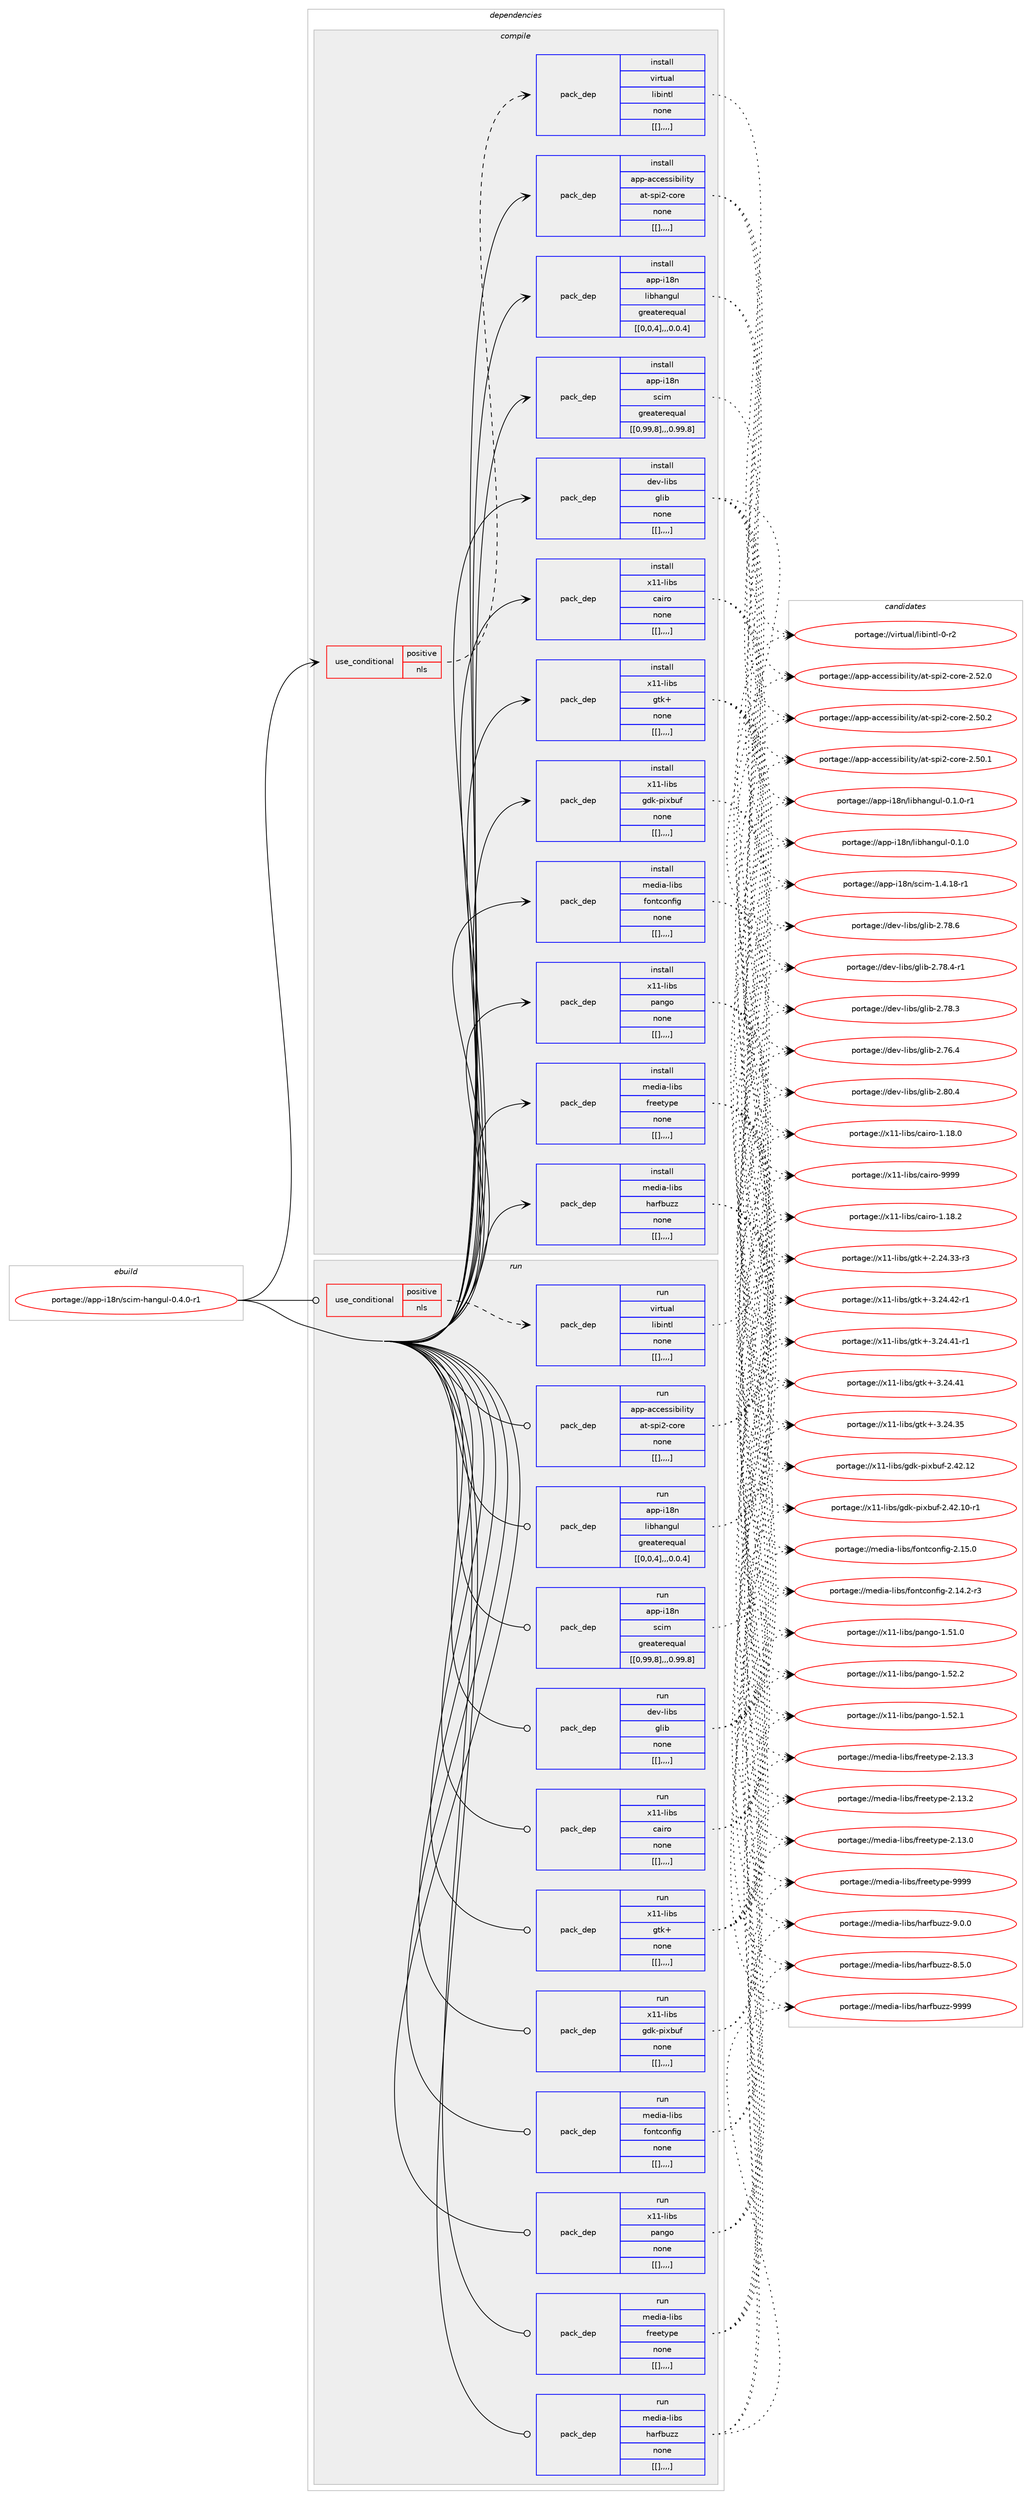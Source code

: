 digraph prolog {

# *************
# Graph options
# *************

newrank=true;
concentrate=true;
compound=true;
graph [rankdir=LR,fontname=Helvetica,fontsize=10,ranksep=1.5];#, ranksep=2.5, nodesep=0.2];
edge  [arrowhead=vee];
node  [fontname=Helvetica,fontsize=10];

# **********
# The ebuild
# **********

subgraph cluster_leftcol {
color=gray;
label=<<i>ebuild</i>>;
id [label="portage://app-i18n/scim-hangul-0.4.0-r1", color=red, width=4, href="../app-i18n/scim-hangul-0.4.0-r1.svg"];
}

# ****************
# The dependencies
# ****************

subgraph cluster_midcol {
color=gray;
label=<<i>dependencies</i>>;
subgraph cluster_compile {
fillcolor="#eeeeee";
style=filled;
label=<<i>compile</i>>;
subgraph cond11425 {
dependency38943 [label=<<TABLE BORDER="0" CELLBORDER="1" CELLSPACING="0" CELLPADDING="4"><TR><TD ROWSPAN="3" CELLPADDING="10">use_conditional</TD></TR><TR><TD>positive</TD></TR><TR><TD>nls</TD></TR></TABLE>>, shape=none, color=red];
subgraph pack27143 {
dependency38944 [label=<<TABLE BORDER="0" CELLBORDER="1" CELLSPACING="0" CELLPADDING="4" WIDTH="220"><TR><TD ROWSPAN="6" CELLPADDING="30">pack_dep</TD></TR><TR><TD WIDTH="110">install</TD></TR><TR><TD>virtual</TD></TR><TR><TD>libintl</TD></TR><TR><TD>none</TD></TR><TR><TD>[[],,,,]</TD></TR></TABLE>>, shape=none, color=blue];
}
dependency38943:e -> dependency38944:w [weight=20,style="dashed",arrowhead="vee"];
}
id:e -> dependency38943:w [weight=20,style="solid",arrowhead="vee"];
subgraph pack27144 {
dependency38945 [label=<<TABLE BORDER="0" CELLBORDER="1" CELLSPACING="0" CELLPADDING="4" WIDTH="220"><TR><TD ROWSPAN="6" CELLPADDING="30">pack_dep</TD></TR><TR><TD WIDTH="110">install</TD></TR><TR><TD>app-accessibility</TD></TR><TR><TD>at-spi2-core</TD></TR><TR><TD>none</TD></TR><TR><TD>[[],,,,]</TD></TR></TABLE>>, shape=none, color=blue];
}
id:e -> dependency38945:w [weight=20,style="solid",arrowhead="vee"];
subgraph pack27145 {
dependency38946 [label=<<TABLE BORDER="0" CELLBORDER="1" CELLSPACING="0" CELLPADDING="4" WIDTH="220"><TR><TD ROWSPAN="6" CELLPADDING="30">pack_dep</TD></TR><TR><TD WIDTH="110">install</TD></TR><TR><TD>app-i18n</TD></TR><TR><TD>libhangul</TD></TR><TR><TD>greaterequal</TD></TR><TR><TD>[[0,0,4],,,0.0.4]</TD></TR></TABLE>>, shape=none, color=blue];
}
id:e -> dependency38946:w [weight=20,style="solid",arrowhead="vee"];
subgraph pack27146 {
dependency38947 [label=<<TABLE BORDER="0" CELLBORDER="1" CELLSPACING="0" CELLPADDING="4" WIDTH="220"><TR><TD ROWSPAN="6" CELLPADDING="30">pack_dep</TD></TR><TR><TD WIDTH="110">install</TD></TR><TR><TD>app-i18n</TD></TR><TR><TD>scim</TD></TR><TR><TD>greaterequal</TD></TR><TR><TD>[[0,99,8],,,0.99.8]</TD></TR></TABLE>>, shape=none, color=blue];
}
id:e -> dependency38947:w [weight=20,style="solid",arrowhead="vee"];
subgraph pack27147 {
dependency38948 [label=<<TABLE BORDER="0" CELLBORDER="1" CELLSPACING="0" CELLPADDING="4" WIDTH="220"><TR><TD ROWSPAN="6" CELLPADDING="30">pack_dep</TD></TR><TR><TD WIDTH="110">install</TD></TR><TR><TD>dev-libs</TD></TR><TR><TD>glib</TD></TR><TR><TD>none</TD></TR><TR><TD>[[],,,,]</TD></TR></TABLE>>, shape=none, color=blue];
}
id:e -> dependency38948:w [weight=20,style="solid",arrowhead="vee"];
subgraph pack27148 {
dependency38949 [label=<<TABLE BORDER="0" CELLBORDER="1" CELLSPACING="0" CELLPADDING="4" WIDTH="220"><TR><TD ROWSPAN="6" CELLPADDING="30">pack_dep</TD></TR><TR><TD WIDTH="110">install</TD></TR><TR><TD>media-libs</TD></TR><TR><TD>fontconfig</TD></TR><TR><TD>none</TD></TR><TR><TD>[[],,,,]</TD></TR></TABLE>>, shape=none, color=blue];
}
id:e -> dependency38949:w [weight=20,style="solid",arrowhead="vee"];
subgraph pack27149 {
dependency38950 [label=<<TABLE BORDER="0" CELLBORDER="1" CELLSPACING="0" CELLPADDING="4" WIDTH="220"><TR><TD ROWSPAN="6" CELLPADDING="30">pack_dep</TD></TR><TR><TD WIDTH="110">install</TD></TR><TR><TD>media-libs</TD></TR><TR><TD>freetype</TD></TR><TR><TD>none</TD></TR><TR><TD>[[],,,,]</TD></TR></TABLE>>, shape=none, color=blue];
}
id:e -> dependency38950:w [weight=20,style="solid",arrowhead="vee"];
subgraph pack27150 {
dependency38951 [label=<<TABLE BORDER="0" CELLBORDER="1" CELLSPACING="0" CELLPADDING="4" WIDTH="220"><TR><TD ROWSPAN="6" CELLPADDING="30">pack_dep</TD></TR><TR><TD WIDTH="110">install</TD></TR><TR><TD>media-libs</TD></TR><TR><TD>harfbuzz</TD></TR><TR><TD>none</TD></TR><TR><TD>[[],,,,]</TD></TR></TABLE>>, shape=none, color=blue];
}
id:e -> dependency38951:w [weight=20,style="solid",arrowhead="vee"];
subgraph pack27151 {
dependency38952 [label=<<TABLE BORDER="0" CELLBORDER="1" CELLSPACING="0" CELLPADDING="4" WIDTH="220"><TR><TD ROWSPAN="6" CELLPADDING="30">pack_dep</TD></TR><TR><TD WIDTH="110">install</TD></TR><TR><TD>x11-libs</TD></TR><TR><TD>cairo</TD></TR><TR><TD>none</TD></TR><TR><TD>[[],,,,]</TD></TR></TABLE>>, shape=none, color=blue];
}
id:e -> dependency38952:w [weight=20,style="solid",arrowhead="vee"];
subgraph pack27152 {
dependency38953 [label=<<TABLE BORDER="0" CELLBORDER="1" CELLSPACING="0" CELLPADDING="4" WIDTH="220"><TR><TD ROWSPAN="6" CELLPADDING="30">pack_dep</TD></TR><TR><TD WIDTH="110">install</TD></TR><TR><TD>x11-libs</TD></TR><TR><TD>gdk-pixbuf</TD></TR><TR><TD>none</TD></TR><TR><TD>[[],,,,]</TD></TR></TABLE>>, shape=none, color=blue];
}
id:e -> dependency38953:w [weight=20,style="solid",arrowhead="vee"];
subgraph pack27153 {
dependency38954 [label=<<TABLE BORDER="0" CELLBORDER="1" CELLSPACING="0" CELLPADDING="4" WIDTH="220"><TR><TD ROWSPAN="6" CELLPADDING="30">pack_dep</TD></TR><TR><TD WIDTH="110">install</TD></TR><TR><TD>x11-libs</TD></TR><TR><TD>gtk+</TD></TR><TR><TD>none</TD></TR><TR><TD>[[],,,,]</TD></TR></TABLE>>, shape=none, color=blue];
}
id:e -> dependency38954:w [weight=20,style="solid",arrowhead="vee"];
subgraph pack27154 {
dependency38955 [label=<<TABLE BORDER="0" CELLBORDER="1" CELLSPACING="0" CELLPADDING="4" WIDTH="220"><TR><TD ROWSPAN="6" CELLPADDING="30">pack_dep</TD></TR><TR><TD WIDTH="110">install</TD></TR><TR><TD>x11-libs</TD></TR><TR><TD>pango</TD></TR><TR><TD>none</TD></TR><TR><TD>[[],,,,]</TD></TR></TABLE>>, shape=none, color=blue];
}
id:e -> dependency38955:w [weight=20,style="solid",arrowhead="vee"];
}
subgraph cluster_compileandrun {
fillcolor="#eeeeee";
style=filled;
label=<<i>compile and run</i>>;
}
subgraph cluster_run {
fillcolor="#eeeeee";
style=filled;
label=<<i>run</i>>;
subgraph cond11426 {
dependency38956 [label=<<TABLE BORDER="0" CELLBORDER="1" CELLSPACING="0" CELLPADDING="4"><TR><TD ROWSPAN="3" CELLPADDING="10">use_conditional</TD></TR><TR><TD>positive</TD></TR><TR><TD>nls</TD></TR></TABLE>>, shape=none, color=red];
subgraph pack27155 {
dependency38957 [label=<<TABLE BORDER="0" CELLBORDER="1" CELLSPACING="0" CELLPADDING="4" WIDTH="220"><TR><TD ROWSPAN="6" CELLPADDING="30">pack_dep</TD></TR><TR><TD WIDTH="110">run</TD></TR><TR><TD>virtual</TD></TR><TR><TD>libintl</TD></TR><TR><TD>none</TD></TR><TR><TD>[[],,,,]</TD></TR></TABLE>>, shape=none, color=blue];
}
dependency38956:e -> dependency38957:w [weight=20,style="dashed",arrowhead="vee"];
}
id:e -> dependency38956:w [weight=20,style="solid",arrowhead="odot"];
subgraph pack27156 {
dependency38958 [label=<<TABLE BORDER="0" CELLBORDER="1" CELLSPACING="0" CELLPADDING="4" WIDTH="220"><TR><TD ROWSPAN="6" CELLPADDING="30">pack_dep</TD></TR><TR><TD WIDTH="110">run</TD></TR><TR><TD>app-accessibility</TD></TR><TR><TD>at-spi2-core</TD></TR><TR><TD>none</TD></TR><TR><TD>[[],,,,]</TD></TR></TABLE>>, shape=none, color=blue];
}
id:e -> dependency38958:w [weight=20,style="solid",arrowhead="odot"];
subgraph pack27157 {
dependency38959 [label=<<TABLE BORDER="0" CELLBORDER="1" CELLSPACING="0" CELLPADDING="4" WIDTH="220"><TR><TD ROWSPAN="6" CELLPADDING="30">pack_dep</TD></TR><TR><TD WIDTH="110">run</TD></TR><TR><TD>app-i18n</TD></TR><TR><TD>libhangul</TD></TR><TR><TD>greaterequal</TD></TR><TR><TD>[[0,0,4],,,0.0.4]</TD></TR></TABLE>>, shape=none, color=blue];
}
id:e -> dependency38959:w [weight=20,style="solid",arrowhead="odot"];
subgraph pack27158 {
dependency38960 [label=<<TABLE BORDER="0" CELLBORDER="1" CELLSPACING="0" CELLPADDING="4" WIDTH="220"><TR><TD ROWSPAN="6" CELLPADDING="30">pack_dep</TD></TR><TR><TD WIDTH="110">run</TD></TR><TR><TD>app-i18n</TD></TR><TR><TD>scim</TD></TR><TR><TD>greaterequal</TD></TR><TR><TD>[[0,99,8],,,0.99.8]</TD></TR></TABLE>>, shape=none, color=blue];
}
id:e -> dependency38960:w [weight=20,style="solid",arrowhead="odot"];
subgraph pack27159 {
dependency38961 [label=<<TABLE BORDER="0" CELLBORDER="1" CELLSPACING="0" CELLPADDING="4" WIDTH="220"><TR><TD ROWSPAN="6" CELLPADDING="30">pack_dep</TD></TR><TR><TD WIDTH="110">run</TD></TR><TR><TD>dev-libs</TD></TR><TR><TD>glib</TD></TR><TR><TD>none</TD></TR><TR><TD>[[],,,,]</TD></TR></TABLE>>, shape=none, color=blue];
}
id:e -> dependency38961:w [weight=20,style="solid",arrowhead="odot"];
subgraph pack27160 {
dependency38962 [label=<<TABLE BORDER="0" CELLBORDER="1" CELLSPACING="0" CELLPADDING="4" WIDTH="220"><TR><TD ROWSPAN="6" CELLPADDING="30">pack_dep</TD></TR><TR><TD WIDTH="110">run</TD></TR><TR><TD>media-libs</TD></TR><TR><TD>fontconfig</TD></TR><TR><TD>none</TD></TR><TR><TD>[[],,,,]</TD></TR></TABLE>>, shape=none, color=blue];
}
id:e -> dependency38962:w [weight=20,style="solid",arrowhead="odot"];
subgraph pack27161 {
dependency38963 [label=<<TABLE BORDER="0" CELLBORDER="1" CELLSPACING="0" CELLPADDING="4" WIDTH="220"><TR><TD ROWSPAN="6" CELLPADDING="30">pack_dep</TD></TR><TR><TD WIDTH="110">run</TD></TR><TR><TD>media-libs</TD></TR><TR><TD>freetype</TD></TR><TR><TD>none</TD></TR><TR><TD>[[],,,,]</TD></TR></TABLE>>, shape=none, color=blue];
}
id:e -> dependency38963:w [weight=20,style="solid",arrowhead="odot"];
subgraph pack27162 {
dependency38964 [label=<<TABLE BORDER="0" CELLBORDER="1" CELLSPACING="0" CELLPADDING="4" WIDTH="220"><TR><TD ROWSPAN="6" CELLPADDING="30">pack_dep</TD></TR><TR><TD WIDTH="110">run</TD></TR><TR><TD>media-libs</TD></TR><TR><TD>harfbuzz</TD></TR><TR><TD>none</TD></TR><TR><TD>[[],,,,]</TD></TR></TABLE>>, shape=none, color=blue];
}
id:e -> dependency38964:w [weight=20,style="solid",arrowhead="odot"];
subgraph pack27163 {
dependency38965 [label=<<TABLE BORDER="0" CELLBORDER="1" CELLSPACING="0" CELLPADDING="4" WIDTH="220"><TR><TD ROWSPAN="6" CELLPADDING="30">pack_dep</TD></TR><TR><TD WIDTH="110">run</TD></TR><TR><TD>x11-libs</TD></TR><TR><TD>cairo</TD></TR><TR><TD>none</TD></TR><TR><TD>[[],,,,]</TD></TR></TABLE>>, shape=none, color=blue];
}
id:e -> dependency38965:w [weight=20,style="solid",arrowhead="odot"];
subgraph pack27164 {
dependency38966 [label=<<TABLE BORDER="0" CELLBORDER="1" CELLSPACING="0" CELLPADDING="4" WIDTH="220"><TR><TD ROWSPAN="6" CELLPADDING="30">pack_dep</TD></TR><TR><TD WIDTH="110">run</TD></TR><TR><TD>x11-libs</TD></TR><TR><TD>gdk-pixbuf</TD></TR><TR><TD>none</TD></TR><TR><TD>[[],,,,]</TD></TR></TABLE>>, shape=none, color=blue];
}
id:e -> dependency38966:w [weight=20,style="solid",arrowhead="odot"];
subgraph pack27165 {
dependency38967 [label=<<TABLE BORDER="0" CELLBORDER="1" CELLSPACING="0" CELLPADDING="4" WIDTH="220"><TR><TD ROWSPAN="6" CELLPADDING="30">pack_dep</TD></TR><TR><TD WIDTH="110">run</TD></TR><TR><TD>x11-libs</TD></TR><TR><TD>gtk+</TD></TR><TR><TD>none</TD></TR><TR><TD>[[],,,,]</TD></TR></TABLE>>, shape=none, color=blue];
}
id:e -> dependency38967:w [weight=20,style="solid",arrowhead="odot"];
subgraph pack27166 {
dependency38968 [label=<<TABLE BORDER="0" CELLBORDER="1" CELLSPACING="0" CELLPADDING="4" WIDTH="220"><TR><TD ROWSPAN="6" CELLPADDING="30">pack_dep</TD></TR><TR><TD WIDTH="110">run</TD></TR><TR><TD>x11-libs</TD></TR><TR><TD>pango</TD></TR><TR><TD>none</TD></TR><TR><TD>[[],,,,]</TD></TR></TABLE>>, shape=none, color=blue];
}
id:e -> dependency38968:w [weight=20,style="solid",arrowhead="odot"];
}
}

# **************
# The candidates
# **************

subgraph cluster_choices {
rank=same;
color=gray;
label=<<i>candidates</i>>;

subgraph choice27143 {
color=black;
nodesep=1;
choice11810511411611797108471081059810511011610845484511450 [label="portage://virtual/libintl-0-r2", color=red, width=4,href="../virtual/libintl-0-r2.svg"];
dependency38944:e -> choice11810511411611797108471081059810511011610845484511450:w [style=dotted,weight="100"];
}
subgraph choice27144 {
color=black;
nodesep=1;
choice97112112459799991011151151059810510810511612147971164511511210550459911111410145504653504648 [label="portage://app-accessibility/at-spi2-core-2.52.0", color=red, width=4,href="../app-accessibility/at-spi2-core-2.52.0.svg"];
choice97112112459799991011151151059810510810511612147971164511511210550459911111410145504653484650 [label="portage://app-accessibility/at-spi2-core-2.50.2", color=red, width=4,href="../app-accessibility/at-spi2-core-2.50.2.svg"];
choice97112112459799991011151151059810510810511612147971164511511210550459911111410145504653484649 [label="portage://app-accessibility/at-spi2-core-2.50.1", color=red, width=4,href="../app-accessibility/at-spi2-core-2.50.1.svg"];
dependency38945:e -> choice97112112459799991011151151059810510810511612147971164511511210550459911111410145504653504648:w [style=dotted,weight="100"];
dependency38945:e -> choice97112112459799991011151151059810510810511612147971164511511210550459911111410145504653484650:w [style=dotted,weight="100"];
dependency38945:e -> choice97112112459799991011151151059810510810511612147971164511511210550459911111410145504653484649:w [style=dotted,weight="100"];
}
subgraph choice27145 {
color=black;
nodesep=1;
choice971121124510549561104710810598104971101031171084548464946484511449 [label="portage://app-i18n/libhangul-0.1.0-r1", color=red, width=4,href="../app-i18n/libhangul-0.1.0-r1.svg"];
choice97112112451054956110471081059810497110103117108454846494648 [label="portage://app-i18n/libhangul-0.1.0", color=red, width=4,href="../app-i18n/libhangul-0.1.0.svg"];
dependency38946:e -> choice971121124510549561104710810598104971101031171084548464946484511449:w [style=dotted,weight="100"];
dependency38946:e -> choice97112112451054956110471081059810497110103117108454846494648:w [style=dotted,weight="100"];
}
subgraph choice27146 {
color=black;
nodesep=1;
choice971121124510549561104711599105109454946524649564511449 [label="portage://app-i18n/scim-1.4.18-r1", color=red, width=4,href="../app-i18n/scim-1.4.18-r1.svg"];
dependency38947:e -> choice971121124510549561104711599105109454946524649564511449:w [style=dotted,weight="100"];
}
subgraph choice27147 {
color=black;
nodesep=1;
choice1001011184510810598115471031081059845504656484652 [label="portage://dev-libs/glib-2.80.4", color=red, width=4,href="../dev-libs/glib-2.80.4.svg"];
choice1001011184510810598115471031081059845504655564654 [label="portage://dev-libs/glib-2.78.6", color=red, width=4,href="../dev-libs/glib-2.78.6.svg"];
choice10010111845108105981154710310810598455046555646524511449 [label="portage://dev-libs/glib-2.78.4-r1", color=red, width=4,href="../dev-libs/glib-2.78.4-r1.svg"];
choice1001011184510810598115471031081059845504655564651 [label="portage://dev-libs/glib-2.78.3", color=red, width=4,href="../dev-libs/glib-2.78.3.svg"];
choice1001011184510810598115471031081059845504655544652 [label="portage://dev-libs/glib-2.76.4", color=red, width=4,href="../dev-libs/glib-2.76.4.svg"];
dependency38948:e -> choice1001011184510810598115471031081059845504656484652:w [style=dotted,weight="100"];
dependency38948:e -> choice1001011184510810598115471031081059845504655564654:w [style=dotted,weight="100"];
dependency38948:e -> choice10010111845108105981154710310810598455046555646524511449:w [style=dotted,weight="100"];
dependency38948:e -> choice1001011184510810598115471031081059845504655564651:w [style=dotted,weight="100"];
dependency38948:e -> choice1001011184510810598115471031081059845504655544652:w [style=dotted,weight="100"];
}
subgraph choice27148 {
color=black;
nodesep=1;
choice109101100105974510810598115471021111101169911111010210510345504649534648 [label="portage://media-libs/fontconfig-2.15.0", color=red, width=4,href="../media-libs/fontconfig-2.15.0.svg"];
choice1091011001059745108105981154710211111011699111110102105103455046495246504511451 [label="portage://media-libs/fontconfig-2.14.2-r3", color=red, width=4,href="../media-libs/fontconfig-2.14.2-r3.svg"];
dependency38949:e -> choice109101100105974510810598115471021111101169911111010210510345504649534648:w [style=dotted,weight="100"];
dependency38949:e -> choice1091011001059745108105981154710211111011699111110102105103455046495246504511451:w [style=dotted,weight="100"];
}
subgraph choice27149 {
color=black;
nodesep=1;
choice109101100105974510810598115471021141011011161211121014557575757 [label="portage://media-libs/freetype-9999", color=red, width=4,href="../media-libs/freetype-9999.svg"];
choice1091011001059745108105981154710211410110111612111210145504649514651 [label="portage://media-libs/freetype-2.13.3", color=red, width=4,href="../media-libs/freetype-2.13.3.svg"];
choice1091011001059745108105981154710211410110111612111210145504649514650 [label="portage://media-libs/freetype-2.13.2", color=red, width=4,href="../media-libs/freetype-2.13.2.svg"];
choice1091011001059745108105981154710211410110111612111210145504649514648 [label="portage://media-libs/freetype-2.13.0", color=red, width=4,href="../media-libs/freetype-2.13.0.svg"];
dependency38950:e -> choice109101100105974510810598115471021141011011161211121014557575757:w [style=dotted,weight="100"];
dependency38950:e -> choice1091011001059745108105981154710211410110111612111210145504649514651:w [style=dotted,weight="100"];
dependency38950:e -> choice1091011001059745108105981154710211410110111612111210145504649514650:w [style=dotted,weight="100"];
dependency38950:e -> choice1091011001059745108105981154710211410110111612111210145504649514648:w [style=dotted,weight="100"];
}
subgraph choice27150 {
color=black;
nodesep=1;
choice1091011001059745108105981154710497114102981171221224557575757 [label="portage://media-libs/harfbuzz-9999", color=red, width=4,href="../media-libs/harfbuzz-9999.svg"];
choice109101100105974510810598115471049711410298117122122455746484648 [label="portage://media-libs/harfbuzz-9.0.0", color=red, width=4,href="../media-libs/harfbuzz-9.0.0.svg"];
choice109101100105974510810598115471049711410298117122122455646534648 [label="portage://media-libs/harfbuzz-8.5.0", color=red, width=4,href="../media-libs/harfbuzz-8.5.0.svg"];
dependency38951:e -> choice1091011001059745108105981154710497114102981171221224557575757:w [style=dotted,weight="100"];
dependency38951:e -> choice109101100105974510810598115471049711410298117122122455746484648:w [style=dotted,weight="100"];
dependency38951:e -> choice109101100105974510810598115471049711410298117122122455646534648:w [style=dotted,weight="100"];
}
subgraph choice27151 {
color=black;
nodesep=1;
choice120494945108105981154799971051141114557575757 [label="portage://x11-libs/cairo-9999", color=red, width=4,href="../x11-libs/cairo-9999.svg"];
choice1204949451081059811547999710511411145494649564650 [label="portage://x11-libs/cairo-1.18.2", color=red, width=4,href="../x11-libs/cairo-1.18.2.svg"];
choice1204949451081059811547999710511411145494649564648 [label="portage://x11-libs/cairo-1.18.0", color=red, width=4,href="../x11-libs/cairo-1.18.0.svg"];
dependency38952:e -> choice120494945108105981154799971051141114557575757:w [style=dotted,weight="100"];
dependency38952:e -> choice1204949451081059811547999710511411145494649564650:w [style=dotted,weight="100"];
dependency38952:e -> choice1204949451081059811547999710511411145494649564648:w [style=dotted,weight="100"];
}
subgraph choice27152 {
color=black;
nodesep=1;
choice120494945108105981154710310010745112105120981171024550465250464950 [label="portage://x11-libs/gdk-pixbuf-2.42.12", color=red, width=4,href="../x11-libs/gdk-pixbuf-2.42.12.svg"];
choice1204949451081059811547103100107451121051209811710245504652504649484511449 [label="portage://x11-libs/gdk-pixbuf-2.42.10-r1", color=red, width=4,href="../x11-libs/gdk-pixbuf-2.42.10-r1.svg"];
dependency38953:e -> choice120494945108105981154710310010745112105120981171024550465250464950:w [style=dotted,weight="100"];
dependency38953:e -> choice1204949451081059811547103100107451121051209811710245504652504649484511449:w [style=dotted,weight="100"];
}
subgraph choice27153 {
color=black;
nodesep=1;
choice12049494510810598115471031161074345514650524652504511449 [label="portage://x11-libs/gtk+-3.24.42-r1", color=red, width=4,href="../x11-libs/gtk+-3.24.42-r1.svg"];
choice12049494510810598115471031161074345514650524652494511449 [label="portage://x11-libs/gtk+-3.24.41-r1", color=red, width=4,href="../x11-libs/gtk+-3.24.41-r1.svg"];
choice1204949451081059811547103116107434551465052465249 [label="portage://x11-libs/gtk+-3.24.41", color=red, width=4,href="../x11-libs/gtk+-3.24.41.svg"];
choice1204949451081059811547103116107434551465052465153 [label="portage://x11-libs/gtk+-3.24.35", color=red, width=4,href="../x11-libs/gtk+-3.24.35.svg"];
choice12049494510810598115471031161074345504650524651514511451 [label="portage://x11-libs/gtk+-2.24.33-r3", color=red, width=4,href="../x11-libs/gtk+-2.24.33-r3.svg"];
dependency38954:e -> choice12049494510810598115471031161074345514650524652504511449:w [style=dotted,weight="100"];
dependency38954:e -> choice12049494510810598115471031161074345514650524652494511449:w [style=dotted,weight="100"];
dependency38954:e -> choice1204949451081059811547103116107434551465052465249:w [style=dotted,weight="100"];
dependency38954:e -> choice1204949451081059811547103116107434551465052465153:w [style=dotted,weight="100"];
dependency38954:e -> choice12049494510810598115471031161074345504650524651514511451:w [style=dotted,weight="100"];
}
subgraph choice27154 {
color=black;
nodesep=1;
choice12049494510810598115471129711010311145494653504650 [label="portage://x11-libs/pango-1.52.2", color=red, width=4,href="../x11-libs/pango-1.52.2.svg"];
choice12049494510810598115471129711010311145494653504649 [label="portage://x11-libs/pango-1.52.1", color=red, width=4,href="../x11-libs/pango-1.52.1.svg"];
choice12049494510810598115471129711010311145494653494648 [label="portage://x11-libs/pango-1.51.0", color=red, width=4,href="../x11-libs/pango-1.51.0.svg"];
dependency38955:e -> choice12049494510810598115471129711010311145494653504650:w [style=dotted,weight="100"];
dependency38955:e -> choice12049494510810598115471129711010311145494653504649:w [style=dotted,weight="100"];
dependency38955:e -> choice12049494510810598115471129711010311145494653494648:w [style=dotted,weight="100"];
}
subgraph choice27155 {
color=black;
nodesep=1;
choice11810511411611797108471081059810511011610845484511450 [label="portage://virtual/libintl-0-r2", color=red, width=4,href="../virtual/libintl-0-r2.svg"];
dependency38957:e -> choice11810511411611797108471081059810511011610845484511450:w [style=dotted,weight="100"];
}
subgraph choice27156 {
color=black;
nodesep=1;
choice97112112459799991011151151059810510810511612147971164511511210550459911111410145504653504648 [label="portage://app-accessibility/at-spi2-core-2.52.0", color=red, width=4,href="../app-accessibility/at-spi2-core-2.52.0.svg"];
choice97112112459799991011151151059810510810511612147971164511511210550459911111410145504653484650 [label="portage://app-accessibility/at-spi2-core-2.50.2", color=red, width=4,href="../app-accessibility/at-spi2-core-2.50.2.svg"];
choice97112112459799991011151151059810510810511612147971164511511210550459911111410145504653484649 [label="portage://app-accessibility/at-spi2-core-2.50.1", color=red, width=4,href="../app-accessibility/at-spi2-core-2.50.1.svg"];
dependency38958:e -> choice97112112459799991011151151059810510810511612147971164511511210550459911111410145504653504648:w [style=dotted,weight="100"];
dependency38958:e -> choice97112112459799991011151151059810510810511612147971164511511210550459911111410145504653484650:w [style=dotted,weight="100"];
dependency38958:e -> choice97112112459799991011151151059810510810511612147971164511511210550459911111410145504653484649:w [style=dotted,weight="100"];
}
subgraph choice27157 {
color=black;
nodesep=1;
choice971121124510549561104710810598104971101031171084548464946484511449 [label="portage://app-i18n/libhangul-0.1.0-r1", color=red, width=4,href="../app-i18n/libhangul-0.1.0-r1.svg"];
choice97112112451054956110471081059810497110103117108454846494648 [label="portage://app-i18n/libhangul-0.1.0", color=red, width=4,href="../app-i18n/libhangul-0.1.0.svg"];
dependency38959:e -> choice971121124510549561104710810598104971101031171084548464946484511449:w [style=dotted,weight="100"];
dependency38959:e -> choice97112112451054956110471081059810497110103117108454846494648:w [style=dotted,weight="100"];
}
subgraph choice27158 {
color=black;
nodesep=1;
choice971121124510549561104711599105109454946524649564511449 [label="portage://app-i18n/scim-1.4.18-r1", color=red, width=4,href="../app-i18n/scim-1.4.18-r1.svg"];
dependency38960:e -> choice971121124510549561104711599105109454946524649564511449:w [style=dotted,weight="100"];
}
subgraph choice27159 {
color=black;
nodesep=1;
choice1001011184510810598115471031081059845504656484652 [label="portage://dev-libs/glib-2.80.4", color=red, width=4,href="../dev-libs/glib-2.80.4.svg"];
choice1001011184510810598115471031081059845504655564654 [label="portage://dev-libs/glib-2.78.6", color=red, width=4,href="../dev-libs/glib-2.78.6.svg"];
choice10010111845108105981154710310810598455046555646524511449 [label="portage://dev-libs/glib-2.78.4-r1", color=red, width=4,href="../dev-libs/glib-2.78.4-r1.svg"];
choice1001011184510810598115471031081059845504655564651 [label="portage://dev-libs/glib-2.78.3", color=red, width=4,href="../dev-libs/glib-2.78.3.svg"];
choice1001011184510810598115471031081059845504655544652 [label="portage://dev-libs/glib-2.76.4", color=red, width=4,href="../dev-libs/glib-2.76.4.svg"];
dependency38961:e -> choice1001011184510810598115471031081059845504656484652:w [style=dotted,weight="100"];
dependency38961:e -> choice1001011184510810598115471031081059845504655564654:w [style=dotted,weight="100"];
dependency38961:e -> choice10010111845108105981154710310810598455046555646524511449:w [style=dotted,weight="100"];
dependency38961:e -> choice1001011184510810598115471031081059845504655564651:w [style=dotted,weight="100"];
dependency38961:e -> choice1001011184510810598115471031081059845504655544652:w [style=dotted,weight="100"];
}
subgraph choice27160 {
color=black;
nodesep=1;
choice109101100105974510810598115471021111101169911111010210510345504649534648 [label="portage://media-libs/fontconfig-2.15.0", color=red, width=4,href="../media-libs/fontconfig-2.15.0.svg"];
choice1091011001059745108105981154710211111011699111110102105103455046495246504511451 [label="portage://media-libs/fontconfig-2.14.2-r3", color=red, width=4,href="../media-libs/fontconfig-2.14.2-r3.svg"];
dependency38962:e -> choice109101100105974510810598115471021111101169911111010210510345504649534648:w [style=dotted,weight="100"];
dependency38962:e -> choice1091011001059745108105981154710211111011699111110102105103455046495246504511451:w [style=dotted,weight="100"];
}
subgraph choice27161 {
color=black;
nodesep=1;
choice109101100105974510810598115471021141011011161211121014557575757 [label="portage://media-libs/freetype-9999", color=red, width=4,href="../media-libs/freetype-9999.svg"];
choice1091011001059745108105981154710211410110111612111210145504649514651 [label="portage://media-libs/freetype-2.13.3", color=red, width=4,href="../media-libs/freetype-2.13.3.svg"];
choice1091011001059745108105981154710211410110111612111210145504649514650 [label="portage://media-libs/freetype-2.13.2", color=red, width=4,href="../media-libs/freetype-2.13.2.svg"];
choice1091011001059745108105981154710211410110111612111210145504649514648 [label="portage://media-libs/freetype-2.13.0", color=red, width=4,href="../media-libs/freetype-2.13.0.svg"];
dependency38963:e -> choice109101100105974510810598115471021141011011161211121014557575757:w [style=dotted,weight="100"];
dependency38963:e -> choice1091011001059745108105981154710211410110111612111210145504649514651:w [style=dotted,weight="100"];
dependency38963:e -> choice1091011001059745108105981154710211410110111612111210145504649514650:w [style=dotted,weight="100"];
dependency38963:e -> choice1091011001059745108105981154710211410110111612111210145504649514648:w [style=dotted,weight="100"];
}
subgraph choice27162 {
color=black;
nodesep=1;
choice1091011001059745108105981154710497114102981171221224557575757 [label="portage://media-libs/harfbuzz-9999", color=red, width=4,href="../media-libs/harfbuzz-9999.svg"];
choice109101100105974510810598115471049711410298117122122455746484648 [label="portage://media-libs/harfbuzz-9.0.0", color=red, width=4,href="../media-libs/harfbuzz-9.0.0.svg"];
choice109101100105974510810598115471049711410298117122122455646534648 [label="portage://media-libs/harfbuzz-8.5.0", color=red, width=4,href="../media-libs/harfbuzz-8.5.0.svg"];
dependency38964:e -> choice1091011001059745108105981154710497114102981171221224557575757:w [style=dotted,weight="100"];
dependency38964:e -> choice109101100105974510810598115471049711410298117122122455746484648:w [style=dotted,weight="100"];
dependency38964:e -> choice109101100105974510810598115471049711410298117122122455646534648:w [style=dotted,weight="100"];
}
subgraph choice27163 {
color=black;
nodesep=1;
choice120494945108105981154799971051141114557575757 [label="portage://x11-libs/cairo-9999", color=red, width=4,href="../x11-libs/cairo-9999.svg"];
choice1204949451081059811547999710511411145494649564650 [label="portage://x11-libs/cairo-1.18.2", color=red, width=4,href="../x11-libs/cairo-1.18.2.svg"];
choice1204949451081059811547999710511411145494649564648 [label="portage://x11-libs/cairo-1.18.0", color=red, width=4,href="../x11-libs/cairo-1.18.0.svg"];
dependency38965:e -> choice120494945108105981154799971051141114557575757:w [style=dotted,weight="100"];
dependency38965:e -> choice1204949451081059811547999710511411145494649564650:w [style=dotted,weight="100"];
dependency38965:e -> choice1204949451081059811547999710511411145494649564648:w [style=dotted,weight="100"];
}
subgraph choice27164 {
color=black;
nodesep=1;
choice120494945108105981154710310010745112105120981171024550465250464950 [label="portage://x11-libs/gdk-pixbuf-2.42.12", color=red, width=4,href="../x11-libs/gdk-pixbuf-2.42.12.svg"];
choice1204949451081059811547103100107451121051209811710245504652504649484511449 [label="portage://x11-libs/gdk-pixbuf-2.42.10-r1", color=red, width=4,href="../x11-libs/gdk-pixbuf-2.42.10-r1.svg"];
dependency38966:e -> choice120494945108105981154710310010745112105120981171024550465250464950:w [style=dotted,weight="100"];
dependency38966:e -> choice1204949451081059811547103100107451121051209811710245504652504649484511449:w [style=dotted,weight="100"];
}
subgraph choice27165 {
color=black;
nodesep=1;
choice12049494510810598115471031161074345514650524652504511449 [label="portage://x11-libs/gtk+-3.24.42-r1", color=red, width=4,href="../x11-libs/gtk+-3.24.42-r1.svg"];
choice12049494510810598115471031161074345514650524652494511449 [label="portage://x11-libs/gtk+-3.24.41-r1", color=red, width=4,href="../x11-libs/gtk+-3.24.41-r1.svg"];
choice1204949451081059811547103116107434551465052465249 [label="portage://x11-libs/gtk+-3.24.41", color=red, width=4,href="../x11-libs/gtk+-3.24.41.svg"];
choice1204949451081059811547103116107434551465052465153 [label="portage://x11-libs/gtk+-3.24.35", color=red, width=4,href="../x11-libs/gtk+-3.24.35.svg"];
choice12049494510810598115471031161074345504650524651514511451 [label="portage://x11-libs/gtk+-2.24.33-r3", color=red, width=4,href="../x11-libs/gtk+-2.24.33-r3.svg"];
dependency38967:e -> choice12049494510810598115471031161074345514650524652504511449:w [style=dotted,weight="100"];
dependency38967:e -> choice12049494510810598115471031161074345514650524652494511449:w [style=dotted,weight="100"];
dependency38967:e -> choice1204949451081059811547103116107434551465052465249:w [style=dotted,weight="100"];
dependency38967:e -> choice1204949451081059811547103116107434551465052465153:w [style=dotted,weight="100"];
dependency38967:e -> choice12049494510810598115471031161074345504650524651514511451:w [style=dotted,weight="100"];
}
subgraph choice27166 {
color=black;
nodesep=1;
choice12049494510810598115471129711010311145494653504650 [label="portage://x11-libs/pango-1.52.2", color=red, width=4,href="../x11-libs/pango-1.52.2.svg"];
choice12049494510810598115471129711010311145494653504649 [label="portage://x11-libs/pango-1.52.1", color=red, width=4,href="../x11-libs/pango-1.52.1.svg"];
choice12049494510810598115471129711010311145494653494648 [label="portage://x11-libs/pango-1.51.0", color=red, width=4,href="../x11-libs/pango-1.51.0.svg"];
dependency38968:e -> choice12049494510810598115471129711010311145494653504650:w [style=dotted,weight="100"];
dependency38968:e -> choice12049494510810598115471129711010311145494653504649:w [style=dotted,weight="100"];
dependency38968:e -> choice12049494510810598115471129711010311145494653494648:w [style=dotted,weight="100"];
}
}

}
